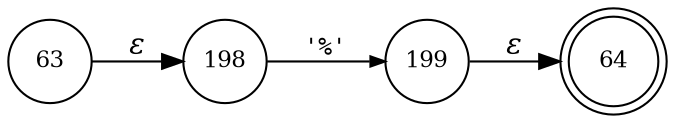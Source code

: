 digraph ATN {
rankdir=LR;
s64[fontsize=11, label="64", shape=doublecircle, fixedsize=true, width=.6];
s198[fontsize=11,label="198", shape=circle, fixedsize=true, width=.55, peripheries=1];
s199[fontsize=11,label="199", shape=circle, fixedsize=true, width=.55, peripheries=1];
s63[fontsize=11,label="63", shape=circle, fixedsize=true, width=.55, peripheries=1];
s63 -> s198 [fontname="Times-Italic", label="&epsilon;"];
s198 -> s199 [fontsize=11, fontname="Courier", arrowsize=.7, label = "'%'", arrowhead = normal];
s199 -> s64 [fontname="Times-Italic", label="&epsilon;"];
}